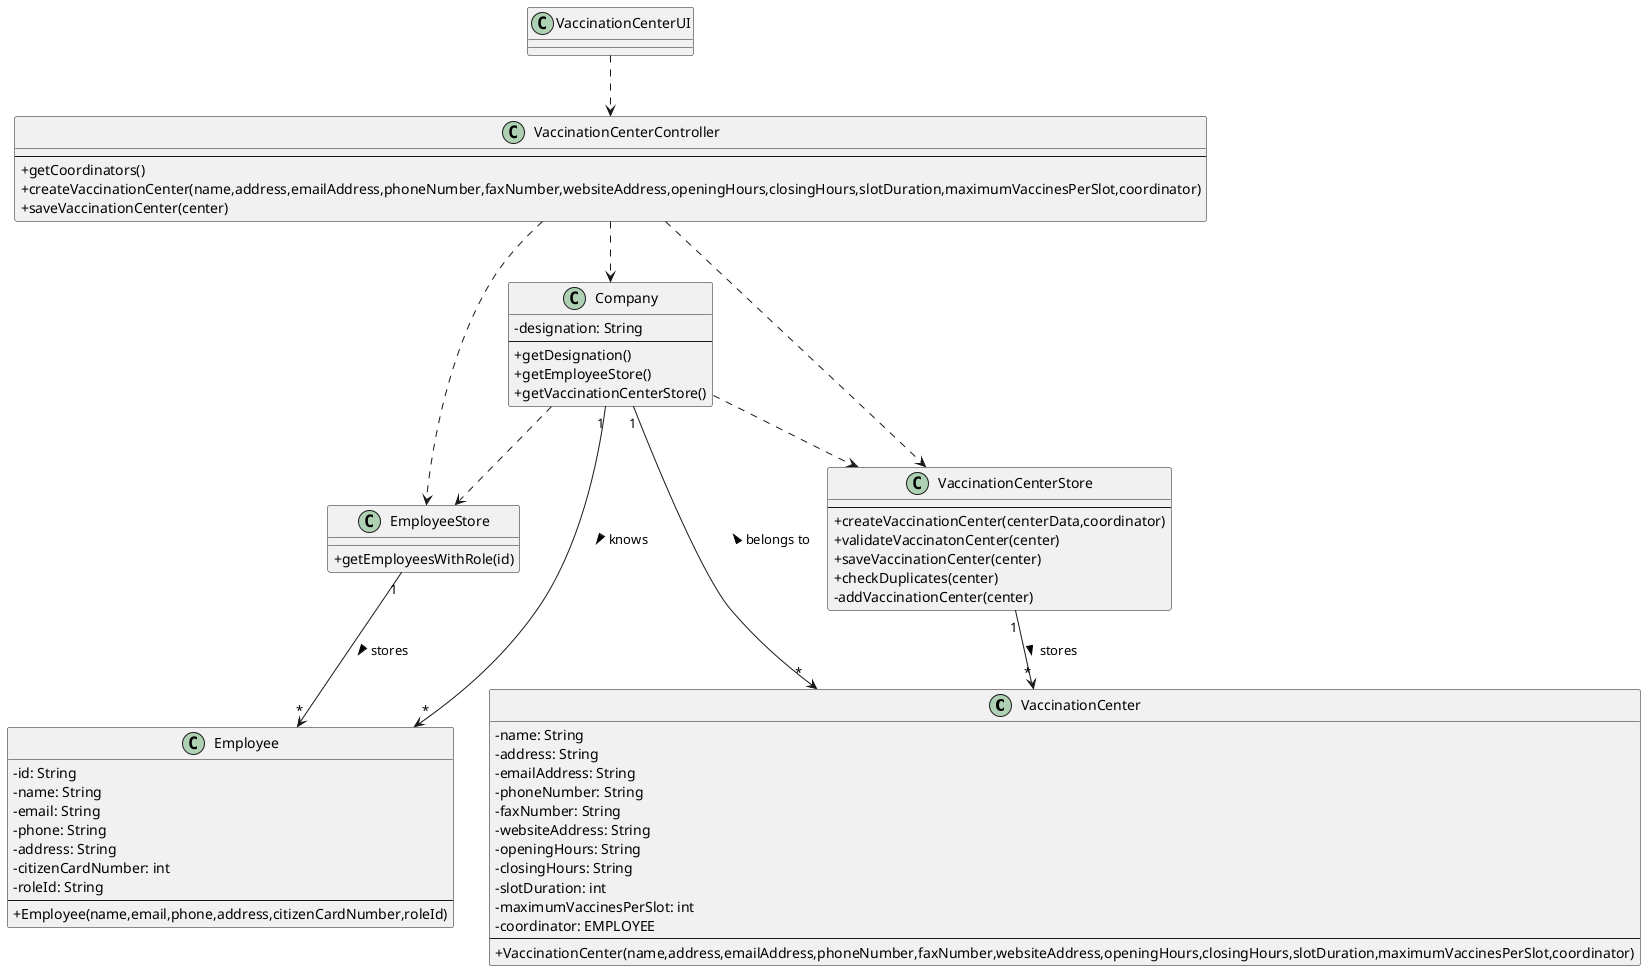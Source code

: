 @startuml US09_CD
skinparam classAttributeIconSize 0

class VaccinationCenter {
  - name: String
  - address: String
  - emailAddress: String
  - phoneNumber: String
  - faxNumber: String
  - websiteAddress: String
  - openingHours: String
  - closingHours: String
  - slotDuration: int
  - maximumVaccinesPerSlot: int
  - coordinator: EMPLOYEE
  ---
 +VaccinationCenter(name,address,emailAddress,phoneNumber,faxNumber,websiteAddress,openingHours,closingHours,slotDuration,maximumVaccinesPerSlot,coordinator)
}


class Company {
  -designation: String
  ---
  +getDesignation()
  +getEmployeeStore()
  +getVaccinationCenterStore()
}

class VaccinationCenterStore {
---
+createVaccinationCenter(centerData,coordinator)
+validateVaccinatonCenter(center)
+saveVaccinationCenter(center)
+checkDuplicates(center)
-addVaccinationCenter(center)
}

class Employee {
  -id: String 
  -name: String 
  -email: String 
  -phone: String 
  -address: String 
  -citizenCardNumber: int 
  -roleId: String 
  ---
  +Employee(name,email,phone,address,citizenCardNumber,roleId)
}

class EmployeeStore {
  +getEmployeesWithRole(id)
}

class VaccinationCenterController {
  ---
  +getCoordinators()
  +createVaccinationCenter(name,address,emailAddress,phoneNumber,faxNumber,websiteAddress,openingHours,closingHours,slotDuration,maximumVaccinesPerSlot,coordinator)
  +saveVaccinationCenter(center)
}

class VaccinationCenterUI {}

VaccinationCenterUI ..> VaccinationCenterController
VaccinationCenterController ..> Company
Company "1" --> "*" VaccinationCenter : belongs to <
Company ..> VaccinationCenterStore
Company ..> EmployeeStore
EmployeeStore "1" --> "*" Employee : stores >
Company "1" --> "*" Employee : knows >
VaccinationCenterController ..> VaccinationCenterStore
VaccinationCenterController ..> EmployeeStore
VaccinationCenterStore "1" --> "*" VaccinationCenter : stores >

@enduml